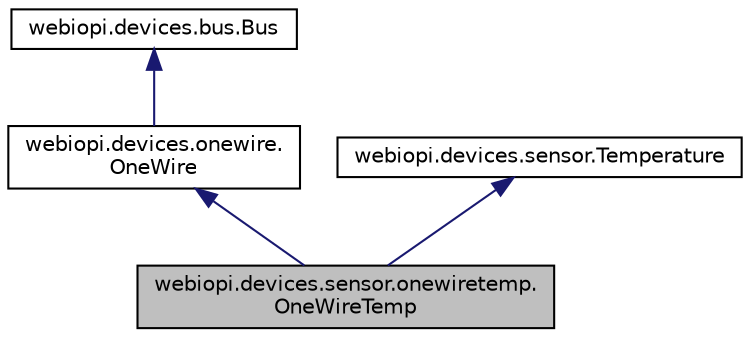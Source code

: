 digraph "webiopi.devices.sensor.onewiretemp.OneWireTemp"
{
  edge [fontname="Helvetica",fontsize="10",labelfontname="Helvetica",labelfontsize="10"];
  node [fontname="Helvetica",fontsize="10",shape=record];
  Node1 [label="webiopi.devices.sensor.onewiretemp.\lOneWireTemp",height=0.2,width=0.4,color="black", fillcolor="grey75", style="filled", fontcolor="black"];
  Node2 -> Node1 [dir="back",color="midnightblue",fontsize="10",style="solid",fontname="Helvetica"];
  Node2 [label="webiopi.devices.onewire.\lOneWire",height=0.2,width=0.4,color="black", fillcolor="white", style="filled",URL="$classwebiopi_1_1devices_1_1onewire_1_1OneWire.html"];
  Node3 -> Node2 [dir="back",color="midnightblue",fontsize="10",style="solid",fontname="Helvetica"];
  Node3 [label="webiopi.devices.bus.Bus",height=0.2,width=0.4,color="black", fillcolor="white", style="filled",URL="$classwebiopi_1_1devices_1_1bus_1_1Bus.html"];
  Node4 -> Node1 [dir="back",color="midnightblue",fontsize="10",style="solid",fontname="Helvetica"];
  Node4 [label="webiopi.devices.sensor.Temperature",height=0.2,width=0.4,color="black", fillcolor="white", style="filled",URL="$classwebiopi_1_1devices_1_1sensor_1_1Temperature.html"];
}
